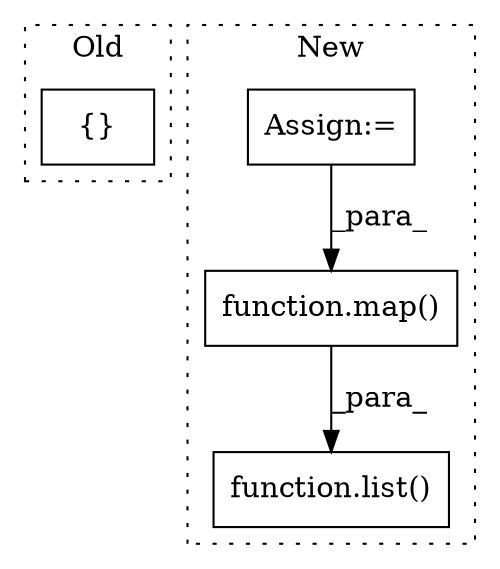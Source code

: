 digraph G {
subgraph cluster0 {
1 [label="{}" a="59" s="2032,2039" l="1,0" shape="box"];
label = "Old";
style="dotted";
}
subgraph cluster1 {
2 [label="function.map()" a="75" s="3023,3038" l="4,1" shape="box"];
3 [label="Assign:=" a="68" s="2970" l="3" shape="box"];
4 [label="function.list()" a="75" s="3018,3039" l="5,1" shape="box"];
label = "New";
style="dotted";
}
2 -> 4 [label="_para_"];
3 -> 2 [label="_para_"];
}